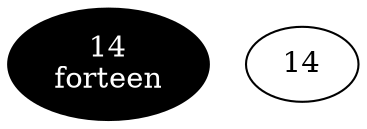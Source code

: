 digraph {
  node_rb_1442407170 [style=filled fillcolor=black fontcolor=white label="14\nforteen"];
  node_234_1442407170 [label="14"];
}
